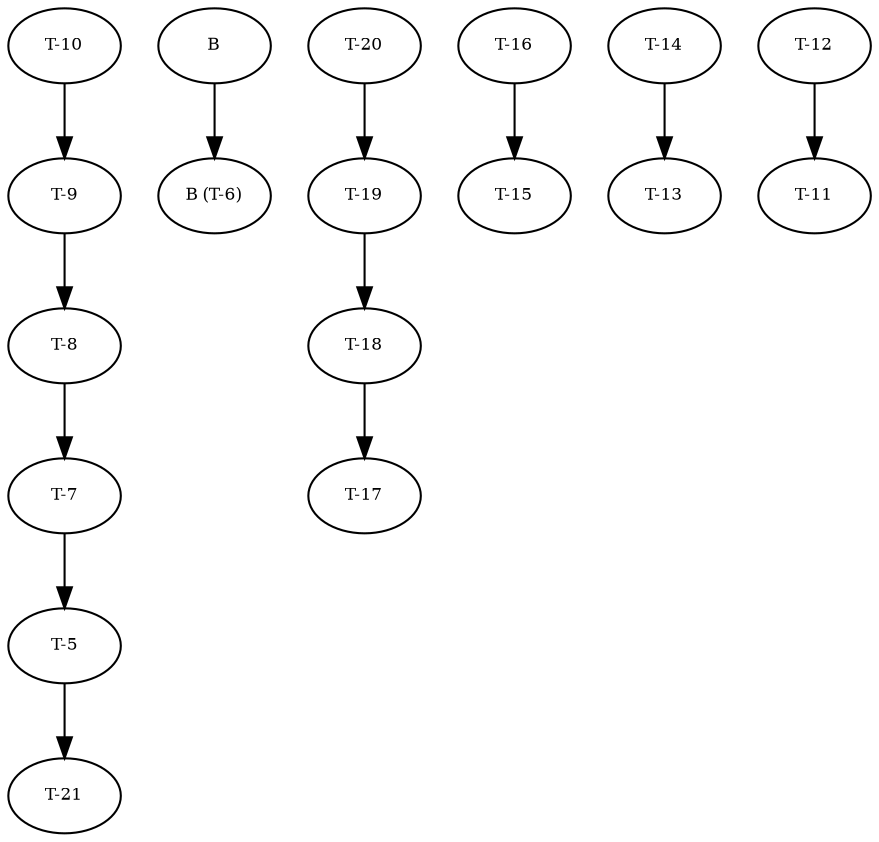 digraph RGL__DirectedAdjacencyGraph {
    "T-5" [
        fontsize = 8,
        label = "T-5"
    ]

    "T-21" [
        fontsize = 8,
        label = "T-21"
    ]

    B [
        fontsize = 8,
        label = B
    ]

    "B (T-6)" [
        fontsize = 8,
        label = "B (T-6)"
    ]

    "T-7" [
        fontsize = 8,
        label = "T-7"
    ]

    "T-20" [
        fontsize = 8,
        label = "T-20"
    ]

    "T-19" [
        fontsize = 8,
        label = "T-19"
    ]

    "T-18" [
        fontsize = 8,
        label = "T-18"
    ]

    "T-17" [
        fontsize = 8,
        label = "T-17"
    ]

    "T-16" [
        fontsize = 8,
        label = "T-16"
    ]

    "T-15" [
        fontsize = 8,
        label = "T-15"
    ]

    "T-14" [
        fontsize = 8,
        label = "T-14"
    ]

    "T-13" [
        fontsize = 8,
        label = "T-13"
    ]

    "T-12" [
        fontsize = 8,
        label = "T-12"
    ]

    "T-11" [
        fontsize = 8,
        label = "T-11"
    ]

    "T-10" [
        fontsize = 8,
        label = "T-10"
    ]

    "T-9" [
        fontsize = 8,
        label = "T-9"
    ]

    "T-8" [
        fontsize = 8,
        label = "T-8"
    ]

    "T-5" -> "T-21" [
        fontsize = 8
    ]

    B -> "B (T-6)" [
        fontsize = 8
    ]

    "T-7" -> "T-5" [
        fontsize = 8
    ]

    "T-20" -> "T-19" [
        fontsize = 8
    ]

    "T-19" -> "T-18" [
        fontsize = 8
    ]

    "T-18" -> "T-17" [
        fontsize = 8
    ]

    "T-16" -> "T-15" [
        fontsize = 8
    ]

    "T-14" -> "T-13" [
        fontsize = 8
    ]

    "T-12" -> "T-11" [
        fontsize = 8
    ]

    "T-10" -> "T-9" [
        fontsize = 8
    ]

    "T-9" -> "T-8" [
        fontsize = 8
    ]

    "T-8" -> "T-7" [
        fontsize = 8
    ]
}
